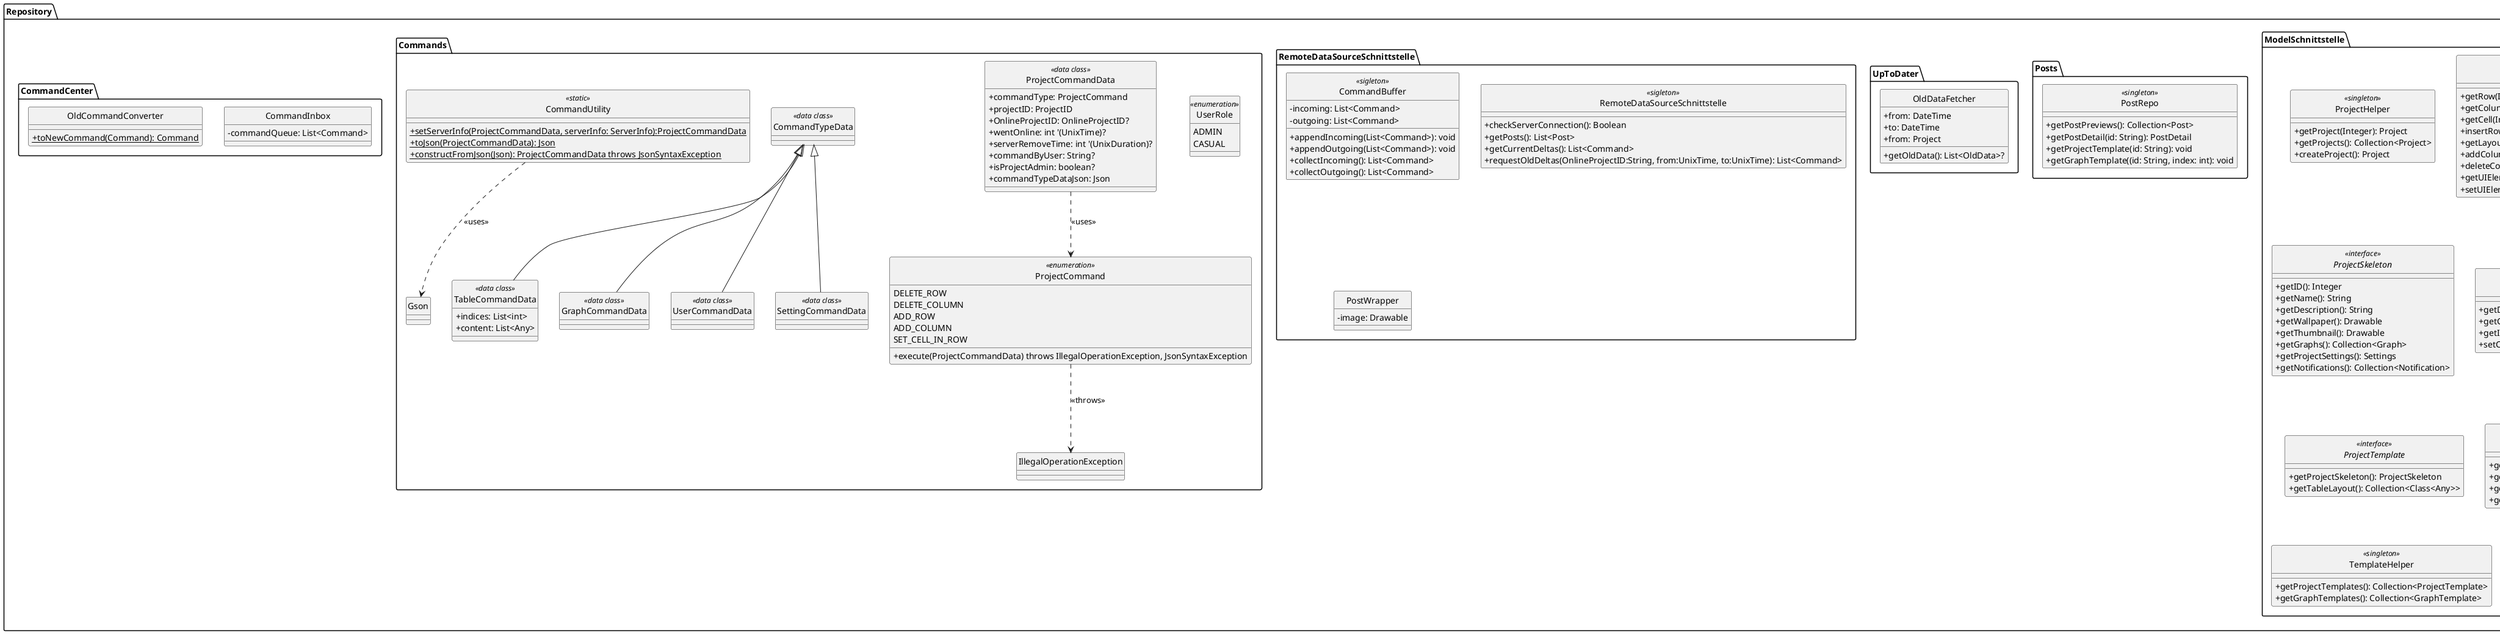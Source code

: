 @startuml

skinparam monochrome true
skinparam shadowing false
skinparam genericDisplay old
skinparam classAttributeIconSize 0
hide circle


package Repository {
    package ModelSchnittstelle {
      class ProjectHelper <<singleton>> {
        +getProject(Integer): Project
        +getProjects(): Collection<Project>
        +createProject(): Project
      }

      interface Table <<interface>> {
        +getRow(Integer): Row
        +getColumn(Integer): Collection<Any>
        +getCell(Integer, Integer): Any
        +insertRow(Row) throws IllegalTypeException
        +getLayout(): Collection<Class<Any>>
        +addColumn(Class<Any>)
        +deleteColumn(Integer)
        'This is something I am not sure about. How do our InputElements look like?
        +getUIElement(Integer): Function(Any)
        +setUIElement(Integer, Function(Any))
      }

      interface Row <<Interface>> {
        +getCell(Integer): Any
        +getMetaData(Integer): RowMetaInformation
      }

      interface Project <<interface>> {
        +getProjectSkeleton(): ProjectSkeleton
        +getTable(): Table
        +getAdmin(): User
        +getUsers(): Collection<Users>
        +setName(String)
        +setDescription(String)
        +setWallpaper(path: String)
        +setThumbnail(path: String)
      }

      interface ProjectSkeleton <<interface>> {
        +getID(): Integer
        +getName(): String
        +getDescription(): String
        +getWallpaper(): Drawable
        +getThumbnail(): Drawable
        +getGraphs(): Collection<Graph>
        +getProjectSettings(): Settings
        +getNotifications(): Collection<Notification>
      }

      interface Graph <<interface>> {
        'Does this always recompute the DataSets? If not how does it decide when to recompute?
        +getDataSets(): Collection<Collection<Any>>
        +getCustomizing(): Settings
        +getImage(): Drawable?
        +setCalculationFunction(DataTransformation)
      }

      interface Settings <<interface>> {
        +getSetting(String): Any throws SettingNotFoundException
        +setSetting(String, Any) throws SettingNotFoundException
      }

      interface Notification <<interface>> {
        +getMessage(): String
        +sendNow(vararg Any): Boolean throws IllegalContextException
      }

      'This is kind of the same as a project without Data. However, a project really isn't
      'a subtype of ProjectTemplate. How do we want to do this? Do we know any Patterns that
      'fit this problem?
      interface ProjectTemplate <<interface>> {
        +getProjectSkeleton(): ProjectSkeleton
        +getTableLayout(): Collection<Class<Any>>
      }

      interface GraphTemplate <<interface>> {
        +getName(): String
        +getDescription(): String
        +getThumbnail(): Drawable
        +getCustomizing(): Settings

      }

      interface Post <<interface>> {
        +getContent(): Content
        +getName(): String
        +getDescription(): String
      }

      interface Content <<interface>> {

      }
'-von Anton definiert------------------------------------------------------------------------------'
      class TemplateHelper <<singleton>> {
                  +getProjectTemplates(): Collection<ProjectTemplate>
                  +getGraphTemplates(): Collection<GraphTemplate>
                }
    }
'=================================================================================================='
  package Posts {
    class PostRepo <<singleton>>{
        +getPostPreviews(): Collection<Post>
        +getPostDetail(id: String): PostDetail
        'teplate downloaden via postid
        +getProjectTemplate(id: String): void
        'teplate downloaden via postid + index des graph temlates im Post
        +getGraphTemplate((id: String, index: int): void
    }
  }
'=================================================================================================='
  package UpToDater {
        'Wenn ich einmal länger als 72h am Stück offline war merke ich mir diese Intervalle
        'dann Frage ich jemanden auf dem Server an, der in diesen 72h keine Blindspots hat
        class OldDataFetcher {
        +from: DateTime
        +to: DateTime
        +from: Project
        'null == daten nicht vorhanden
        +getOldData(): List<OldData>?
        }
  }
'=================================================================================================='
package RemoteDataSourceSchnittstelle {
    class CommandBuffer <<sigleton>> {
    -incoming: List<Command>
    -outgoing: List<Command>

    +appendIncoming(List<Command>): void
    +appendOutgoing(List<Command>): void
    +collectIncoming(): List<Command>
    +collectOutgoing(): List<Command>
    }
    class RemoteDataSourceSchnittstelle <<sigleton>> {

    'Gibt an ob zum Zeitpukt des Methodenaufrufs eine Serververbindung aufgabaut werden konnte
    +checkServerConnection(): Boolean
    +getPosts(): List<Post>
    'gibt alle aktuellen Deltas der Projekte an denen Nutzender teilnimmt
    +getCurrentDeltas(): List<Command>
    'Fragt Deltas von einem Online Project an, die in einem bestimmten Zeitraum erstellt wurden
    +requestOldDeltas(OnlineProjectID:String, from:UnixTime, to:UnixTime): List<Command>
    }
    class PostWrapper {
        -image: Drawable
        }
    }
'=================================================================================================='
 package Commands {
 enum UserRole <<enumeration>> {
         ADMIN
         CASUAL
     }
 enum ProjectCommand <<enumeration>> {
    DELETE_ROW
    DELETE_COLUMN
    ADD_ROW
    ADD_COLUMN
    SET_CELL_IN_ROW
    +execute(ProjectCommandData) throws IllegalOperationException, JsonSyntaxException
 }
 class ProjectCommandData <<data class>> {
    +commandType: ProjectCommand
    +projectID: ProjectID
    +OnlineProjectID: OnlineProjectID?
    {field}+wentOnline: int '(UnixTime)?
    {field}+serverRemoveTime: int '(UnixDuration)?
    +commandByUser: String?
    +isProjectAdmin: boolean?
    +commandTypeDataJson: Json
 }
 class CommandTypeData <<data class>> {
 }
 class TableCommandData <<data class>> {
    +indices: List<int>
    +content: List<Any>
 }
 class GraphCommandData <<data class>> {

 }
 class UserCommandData <<data class>> {

 }
 class SettingCommandData <<data class>> {

 }
 class CommandUtility <<static>> {
    +{static} setServerInfo(ProjectCommandData, serverInfo: ServerInfo):ProjectCommandData
    +{static} toJson(ProjectCommandData): Json
    +{static} constructFromJson(Json): ProjectCommandData throws JsonSyntaxException
 }
 class IllegalOperationException {
     }
 CommandUtility ..> Gson : <<uses>>
 ProjectCommandData ..> ProjectCommand : <<uses>>
 ProjectCommand ..> IllegalOperationException : <<throws>>

 CommandTypeData <|-- TableCommandData
 CommandTypeData <|-- GraphCommandData
 CommandTypeData <|-- SettingCommandData
 CommandTypeData <|-- UserCommandData
 }
'=================================================================================================='
  package CommandCenter {
    class CommandInbox {
        -commandQueue: List<Command>
    }
    class OldCommandConverter {
    +{static} toNewCommand(Command): Command
    }
  }

}
package Gson {}

@enduml